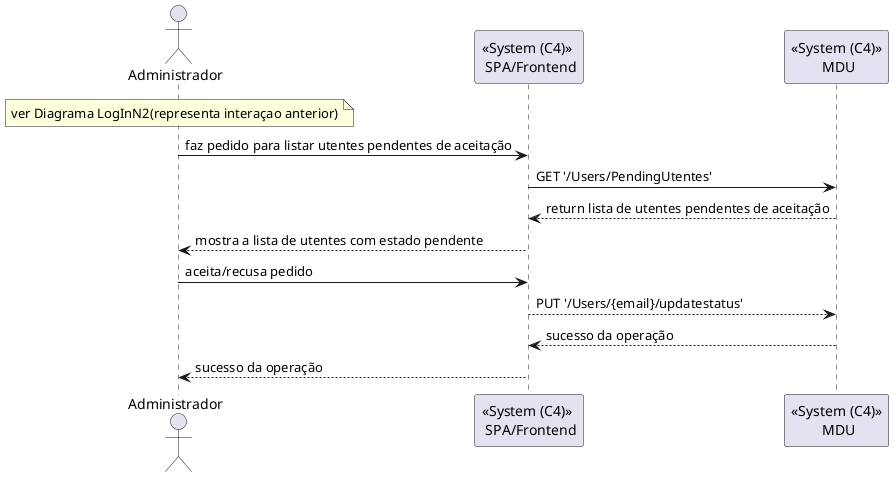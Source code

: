 @startuml

actor "Administrador"

' Referência ao diagrama anterior
note over "Administrador"
  ver Diagrama LogInN2(representa interaçao anterior)
end note

"Administrador" -> "<<System (C4)>> \n SPA/Frontend" : faz pedido para listar utentes pendentes de aceitação

"<<System (C4)>> \n SPA/Frontend" -> "<<System (C4)>>\n MDU": GET '/Users/PendingUtentes'

"<<System (C4)>>\n MDU" --> "<<System (C4)>> \n SPA/Frontend": return lista de utentes pendentes de aceitação

"<<System (C4)>> \n SPA/Frontend" --> "Administrador" : mostra a lista de utentes com estado pendente

"Administrador" -> "<<System (C4)>> \n SPA/Frontend" : aceita/recusa pedido

"<<System (C4)>> \n SPA/Frontend" --> "<<System (C4)>>\n MDU" : PUT '/Users/{email}/updatestatus'

"<<System (C4)>>\n MDU"  --> "<<System (C4)>> \n SPA/Frontend" : sucesso da operação


"<<System (C4)>> \n SPA/Frontend"  --> "Administrador"  : sucesso da operação

@enduml